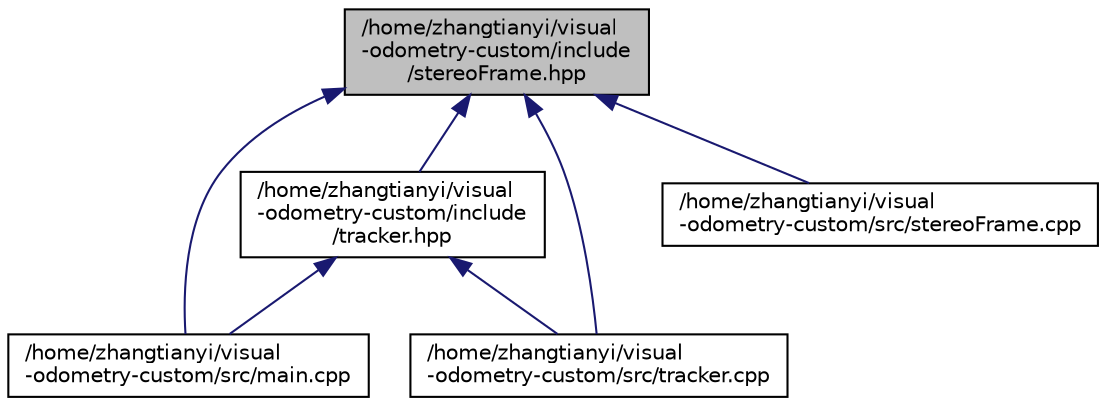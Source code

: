 digraph "/home/zhangtianyi/visual-odometry-custom/include/stereoFrame.hpp"
{
  edge [fontname="Helvetica",fontsize="10",labelfontname="Helvetica",labelfontsize="10"];
  node [fontname="Helvetica",fontsize="10",shape=record];
  Node1 [label="/home/zhangtianyi/visual\l-odometry-custom/include\l/stereoFrame.hpp",height=0.2,width=0.4,color="black", fillcolor="grey75", style="filled", fontcolor="black"];
  Node1 -> Node2 [dir="back",color="midnightblue",fontsize="10",style="solid",fontname="Helvetica"];
  Node2 [label="/home/zhangtianyi/visual\l-odometry-custom/include\l/tracker.hpp",height=0.2,width=0.4,color="black", fillcolor="white", style="filled",URL="$tracker_8hpp.html"];
  Node2 -> Node3 [dir="back",color="midnightblue",fontsize="10",style="solid",fontname="Helvetica"];
  Node3 [label="/home/zhangtianyi/visual\l-odometry-custom/src/main.cpp",height=0.2,width=0.4,color="black", fillcolor="white", style="filled",URL="$main_8cpp.html"];
  Node2 -> Node4 [dir="back",color="midnightblue",fontsize="10",style="solid",fontname="Helvetica"];
  Node4 [label="/home/zhangtianyi/visual\l-odometry-custom/src/tracker.cpp",height=0.2,width=0.4,color="black", fillcolor="white", style="filled",URL="$tracker_8cpp.html"];
  Node1 -> Node3 [dir="back",color="midnightblue",fontsize="10",style="solid",fontname="Helvetica"];
  Node1 -> Node5 [dir="back",color="midnightblue",fontsize="10",style="solid",fontname="Helvetica"];
  Node5 [label="/home/zhangtianyi/visual\l-odometry-custom/src/stereoFrame.cpp",height=0.2,width=0.4,color="black", fillcolor="white", style="filled",URL="$stereoFrame_8cpp.html"];
  Node1 -> Node4 [dir="back",color="midnightblue",fontsize="10",style="solid",fontname="Helvetica"];
}
